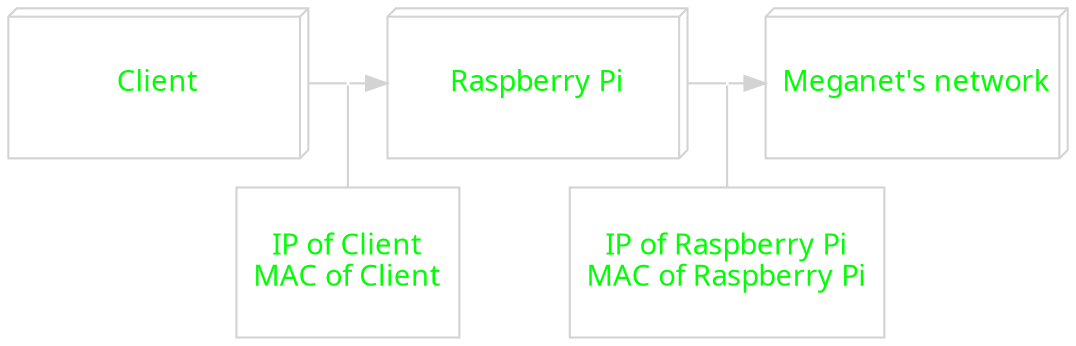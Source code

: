 digraph n {
	ranksep=0.2;
	graph [bgcolor="#00000000", color="#eeeeee"];
	node[color=lightgrey];
	edge[color=lightgrey];
	{
		node [shape=box3d, width=2, height=1, fontname="Cantarell", fontcolor=green];

		c [label="Client"];
		p [label="Raspberry Pi"];
		m [label="Meganet's network"];
	}

	{
		node [shape=box, width=1, height=1, fontname="Cantarell", fontcolor=green];
		cp [label="IP of Client\nMAC of Client"];
		pp [label="IP of Raspberry Pi\nMAC of Raspberry Pi"];
	}

	{
		node [shape=none, width=0, height=0, label=""];
		rank = same;
		c -> x [dir=none];
		x -> p;
		p -> y [dir=none];
		y -> m;
	}

	{
		x -> cp [dir=none];
		y -> pp [dir=none];
	}
}
